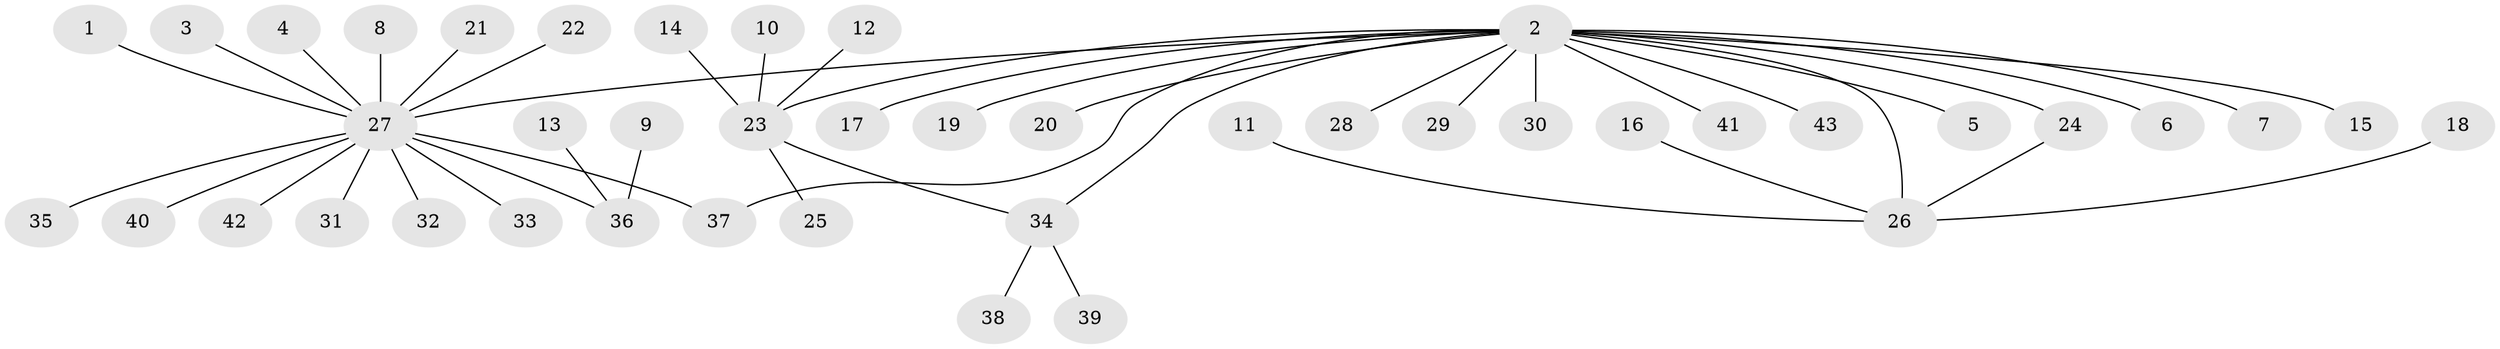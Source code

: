 // original degree distribution, {1: 0.6395348837209303, 22: 0.011627906976744186, 17: 0.011627906976744186, 2: 0.18604651162790697, 3: 0.09302325581395349, 6: 0.03488372093023256, 8: 0.011627906976744186, 4: 0.011627906976744186}
// Generated by graph-tools (version 1.1) at 2025/26/03/09/25 03:26:02]
// undirected, 43 vertices, 45 edges
graph export_dot {
graph [start="1"]
  node [color=gray90,style=filled];
  1;
  2;
  3;
  4;
  5;
  6;
  7;
  8;
  9;
  10;
  11;
  12;
  13;
  14;
  15;
  16;
  17;
  18;
  19;
  20;
  21;
  22;
  23;
  24;
  25;
  26;
  27;
  28;
  29;
  30;
  31;
  32;
  33;
  34;
  35;
  36;
  37;
  38;
  39;
  40;
  41;
  42;
  43;
  1 -- 27 [weight=1.0];
  2 -- 5 [weight=1.0];
  2 -- 6 [weight=1.0];
  2 -- 7 [weight=1.0];
  2 -- 15 [weight=1.0];
  2 -- 17 [weight=1.0];
  2 -- 19 [weight=1.0];
  2 -- 20 [weight=1.0];
  2 -- 23 [weight=1.0];
  2 -- 24 [weight=2.0];
  2 -- 26 [weight=1.0];
  2 -- 27 [weight=1.0];
  2 -- 28 [weight=1.0];
  2 -- 29 [weight=1.0];
  2 -- 30 [weight=1.0];
  2 -- 34 [weight=1.0];
  2 -- 37 [weight=1.0];
  2 -- 41 [weight=1.0];
  2 -- 43 [weight=1.0];
  3 -- 27 [weight=1.0];
  4 -- 27 [weight=1.0];
  8 -- 27 [weight=1.0];
  9 -- 36 [weight=1.0];
  10 -- 23 [weight=1.0];
  11 -- 26 [weight=1.0];
  12 -- 23 [weight=1.0];
  13 -- 36 [weight=1.0];
  14 -- 23 [weight=1.0];
  16 -- 26 [weight=1.0];
  18 -- 26 [weight=1.0];
  21 -- 27 [weight=1.0];
  22 -- 27 [weight=1.0];
  23 -- 25 [weight=1.0];
  23 -- 34 [weight=1.0];
  24 -- 26 [weight=1.0];
  27 -- 31 [weight=1.0];
  27 -- 32 [weight=1.0];
  27 -- 33 [weight=1.0];
  27 -- 35 [weight=1.0];
  27 -- 36 [weight=1.0];
  27 -- 37 [weight=1.0];
  27 -- 40 [weight=1.0];
  27 -- 42 [weight=1.0];
  34 -- 38 [weight=1.0];
  34 -- 39 [weight=1.0];
}
